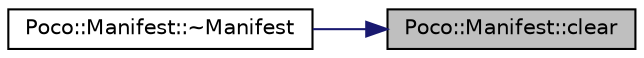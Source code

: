 digraph "Poco::Manifest::clear"
{
 // LATEX_PDF_SIZE
  edge [fontname="Helvetica",fontsize="10",labelfontname="Helvetica",labelfontsize="10"];
  node [fontname="Helvetica",fontsize="10",shape=record];
  rankdir="RL";
  Node1 [label="Poco::Manifest::clear",height=0.2,width=0.4,color="black", fillcolor="grey75", style="filled", fontcolor="black",tooltip="Removes all MetaObjects from the manifest."];
  Node1 -> Node2 [dir="back",color="midnightblue",fontsize="10",style="solid"];
  Node2 [label="Poco::Manifest::~Manifest",height=0.2,width=0.4,color="black", fillcolor="white", style="filled",URL="$classPoco_1_1Manifest.html#a9843fe4f09a78a5832420367f8245d67",tooltip="Destroys the Manifest."];
}
